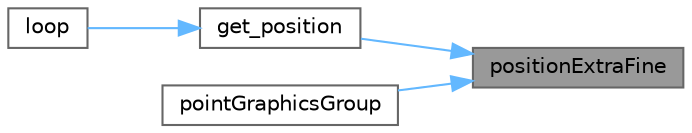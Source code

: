 digraph "positionExtraFine"
{
 // INTERACTIVE_SVG=YES
 // LATEX_PDF_SIZE
  bgcolor="transparent";
  edge [fontname=Helvetica,fontsize=10,labelfontname=Helvetica,labelfontsize=10];
  node [fontname=Helvetica,fontsize=10,shape=box,height=0.2,width=0.4];
  rankdir="RL";
  Node1 [id="Node000001",label="positionExtraFine",height=0.2,width=0.4,color="gray40", fillcolor="grey60", style="filled", fontcolor="black",tooltip=" "];
  Node1 -> Node2 [id="edge1_Node000001_Node000002",dir="back",color="steelblue1",style="solid",tooltip=" "];
  Node2 [id="Node000002",label="get_position",height=0.2,width=0.4,color="grey40", fillcolor="white", style="filled",URL="$d4/d06/curr_8h_a2242e5d85f2e458d4a9de6da98115976.html#a2242e5d85f2e458d4a9de6da98115976",tooltip=" "];
  Node2 -> Node3 [id="edge2_Node000002_Node000003",dir="back",color="steelblue1",style="solid",tooltip=" "];
  Node3 [id="Node000003",label="loop",height=0.2,width=0.4,color="grey40", fillcolor="white", style="filled",URL="$d4/d06/curr_8h_afe461d27b9c48d5921c00d521181f12f.html#afe461d27b9c48d5921c00d521181f12f",tooltip=" "];
  Node1 -> Node4 [id="edge3_Node000001_Node000004",dir="back",color="steelblue1",style="solid",tooltip=" "];
  Node4 [id="Node000004",label="pointGraphicsGroup",height=0.2,width=0.4,color="grey40", fillcolor="white", style="filled",URL="$d4/d06/curr_8h_a341d63c170d97547d03274f54069381e.html#a341d63c170d97547d03274f54069381e",tooltip=" "];
}
